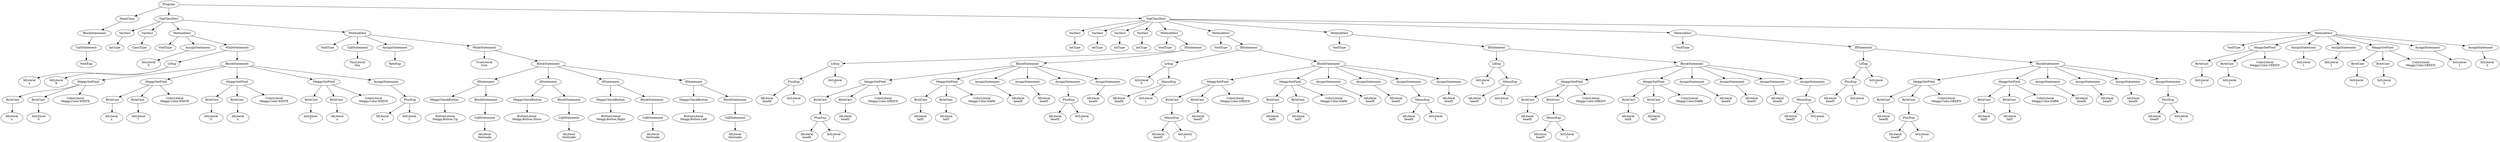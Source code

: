 digraph ASTGraph {
0 [ label="Program" ];
1 [ label="MainClass" ];
0 -> 1
2 [ label="BlockStatement" ];
1 -> 2
3 [ label="CallStatement" ];
2 -> 3
4 [ label="NewExp" ];
3 -> 4
5 [ label="TopClassDecl" ];
0 -> 5
6 [ label="VarDecl" ];
5 -> 6
7 [ label="IntType" ];
6 -> 7
8 [ label="VarDecl" ];
5 -> 8
9 [ label="ClassType" ];
8 -> 9
10 [ label="MethodDecl" ];
5 -> 10
11 [ label="VoidType" ];
10 -> 11
12 [ label="AssignStatement" ];
10 -> 12
13 [ label="IntLiteral\n0" ];
12 -> 13
14 [ label="WhileStatement" ];
10 -> 14
15 [ label="LtExp" ];
14 -> 15
16 [ label="IdLiteral\nx" ];
15 -> 16
17 [ label="IntLiteral\n8" ];
15 -> 17
18 [ label="BlockStatement" ];
14 -> 18
19 [ label="MeggySetPixel" ];
18 -> 19
20 [ label="ByteCast" ];
19 -> 20
21 [ label="IdLiteral\nx" ];
20 -> 21
22 [ label="ByteCast" ];
19 -> 22
23 [ label="IntLiteral\n0" ];
22 -> 23
24 [ label="ColorLiteral\nMeggy.Color.WHITE" ];
19 -> 24
25 [ label="MeggySetPixel" ];
18 -> 25
26 [ label="ByteCast" ];
25 -> 26
27 [ label="IdLiteral\nx" ];
26 -> 27
28 [ label="ByteCast" ];
25 -> 28
29 [ label="IntLiteral\n7" ];
28 -> 29
30 [ label="ColorLiteral\nMeggy.Color.WHITE" ];
25 -> 30
31 [ label="MeggySetPixel" ];
18 -> 31
32 [ label="ByteCast" ];
31 -> 32
33 [ label="IntLiteral\n0" ];
32 -> 33
34 [ label="ByteCast" ];
31 -> 34
35 [ label="IdLiteral\nx" ];
34 -> 35
36 [ label="ColorLiteral\nMeggy.Color.WHITE" ];
31 -> 36
37 [ label="MeggySetPixel" ];
18 -> 37
38 [ label="ByteCast" ];
37 -> 38
39 [ label="IntLiteral\n7" ];
38 -> 39
40 [ label="ByteCast" ];
37 -> 40
41 [ label="IdLiteral\nx" ];
40 -> 41
42 [ label="ColorLiteral\nMeggy.Color.WHITE" ];
37 -> 42
43 [ label="AssignStatement" ];
18 -> 43
44 [ label="PlusExp" ];
43 -> 44
45 [ label="IdLiteral\nx" ];
44 -> 45
46 [ label="IntLiteral\n1" ];
44 -> 46
47 [ label="MethodDecl" ];
5 -> 47
48 [ label="VoidType" ];
47 -> 48
49 [ label="CallStatement" ];
47 -> 49
50 [ label="ThisLiteral\nthis" ];
49 -> 50
51 [ label="AssignStatement" ];
47 -> 51
52 [ label="NewExp" ];
51 -> 52
53 [ label="WhileStatement" ];
47 -> 53
54 [ label="TrueLiteral\ntrue" ];
53 -> 54
55 [ label="BlockStatement" ];
53 -> 55
56 [ label="IfStatement" ];
55 -> 56
57 [ label="MeggyCheckButton" ];
56 -> 57
58 [ label="ButtonLiteral\nMeggy.Button.Up" ];
57 -> 58
59 [ label="BlockStatement" ];
56 -> 59
60 [ label="CallStatement" ];
59 -> 60
61 [ label="IdLiteral\ntheSnake" ];
60 -> 61
62 [ label="IfStatement" ];
55 -> 62
63 [ label="MeggyCheckButton" ];
62 -> 63
64 [ label="ButtonLiteral\nMeggy.Button.Down" ];
63 -> 64
65 [ label="BlockStatement" ];
62 -> 65
66 [ label="CallStatement" ];
65 -> 66
67 [ label="IdLiteral\ntheSnake" ];
66 -> 67
68 [ label="IfStatement" ];
55 -> 68
69 [ label="MeggyCheckButton" ];
68 -> 69
70 [ label="ButtonLiteral\nMeggy.Button.Right" ];
69 -> 70
71 [ label="BlockStatement" ];
68 -> 71
72 [ label="CallStatement" ];
71 -> 72
73 [ label="IdLiteral\ntheSnake" ];
72 -> 73
74 [ label="IfStatement" ];
55 -> 74
75 [ label="MeggyCheckButton" ];
74 -> 75
76 [ label="ButtonLiteral\nMeggy.Button.Left" ];
75 -> 76
77 [ label="BlockStatement" ];
74 -> 77
78 [ label="CallStatement" ];
77 -> 78
79 [ label="IdLiteral\ntheSnake" ];
78 -> 79
80 [ label="TopClassDecl" ];
0 -> 80
81 [ label="VarDecl" ];
80 -> 81
82 [ label="IntType" ];
81 -> 82
83 [ label="VarDecl" ];
80 -> 83
84 [ label="IntType" ];
83 -> 84
85 [ label="VarDecl" ];
80 -> 85
86 [ label="IntType" ];
85 -> 86
87 [ label="VarDecl" ];
80 -> 87
88 [ label="IntType" ];
87 -> 88
89 [ label="MethodDecl" ];
80 -> 89
90 [ label="VoidType" ];
89 -> 90
91 [ label="IfStatement" ];
89 -> 91
92 [ label="LtExp" ];
91 -> 92
93 [ label="PlusExp" ];
92 -> 93
94 [ label="IdLiteral\nheadX" ];
93 -> 94
95 [ label="IntLiteral\n1" ];
93 -> 95
96 [ label="IntLiteral\n7" ];
92 -> 96
97 [ label="BlockStatement" ];
91 -> 97
98 [ label="MeggySetPixel" ];
97 -> 98
99 [ label="ByteCast" ];
98 -> 99
100 [ label="PlusExp" ];
99 -> 100
101 [ label="IdLiteral\nheadX" ];
100 -> 101
102 [ label="IntLiteral\n1" ];
100 -> 102
103 [ label="ByteCast" ];
98 -> 103
104 [ label="IdLiteral\nheadY" ];
103 -> 104
105 [ label="ColorLiteral\nMeggy.Color.GREEN" ];
98 -> 105
106 [ label="MeggySetPixel" ];
97 -> 106
107 [ label="ByteCast" ];
106 -> 107
108 [ label="IdLiteral\ntailX" ];
107 -> 108
109 [ label="ByteCast" ];
106 -> 109
110 [ label="IdLiteral\ntailY" ];
109 -> 110
111 [ label="ColorLiteral\nMeggy.Color.DARK" ];
106 -> 111
112 [ label="AssignStatement" ];
97 -> 112
113 [ label="IdLiteral\nheadX" ];
112 -> 113
114 [ label="AssignStatement" ];
97 -> 114
115 [ label="IdLiteral\nheadY" ];
114 -> 115
116 [ label="AssignStatement" ];
97 -> 116
117 [ label="PlusExp" ];
116 -> 117
118 [ label="IdLiteral\nheadX" ];
117 -> 118
119 [ label="IntLiteral\n1" ];
117 -> 119
120 [ label="AssignStatement" ];
97 -> 120
121 [ label="IdLiteral\nheadY" ];
120 -> 121
122 [ label="MethodDecl" ];
80 -> 122
123 [ label="VoidType" ];
122 -> 123
124 [ label="IfStatement" ];
122 -> 124
125 [ label="LtExp" ];
124 -> 125
126 [ label="IntLiteral\n0" ];
125 -> 126
127 [ label="MinusExp" ];
125 -> 127
128 [ label="IdLiteral\nheadX" ];
127 -> 128
129 [ label="IntLiteral\n1" ];
127 -> 129
130 [ label="BlockStatement" ];
124 -> 130
131 [ label="MeggySetPixel" ];
130 -> 131
132 [ label="ByteCast" ];
131 -> 132
133 [ label="MinusExp" ];
132 -> 133
134 [ label="IdLiteral\nheadX" ];
133 -> 134
135 [ label="IntLiteral\n1" ];
133 -> 135
136 [ label="ByteCast" ];
131 -> 136
137 [ label="IdLiteral\nheadY" ];
136 -> 137
138 [ label="ColorLiteral\nMeggy.Color.GREEN" ];
131 -> 138
139 [ label="MeggySetPixel" ];
130 -> 139
140 [ label="ByteCast" ];
139 -> 140
141 [ label="IdLiteral\ntailX" ];
140 -> 141
142 [ label="ByteCast" ];
139 -> 142
143 [ label="IdLiteral\ntailY" ];
142 -> 143
144 [ label="ColorLiteral\nMeggy.Color.DARK" ];
139 -> 144
145 [ label="AssignStatement" ];
130 -> 145
146 [ label="IdLiteral\nheadX" ];
145 -> 146
147 [ label="AssignStatement" ];
130 -> 147
148 [ label="IdLiteral\nheadY" ];
147 -> 148
149 [ label="AssignStatement" ];
130 -> 149
150 [ label="MinusExp" ];
149 -> 150
151 [ label="IdLiteral\nheadX" ];
150 -> 151
152 [ label="IntLiteral\n1" ];
150 -> 152
153 [ label="AssignStatement" ];
130 -> 153
154 [ label="IdLiteral\nheadY" ];
153 -> 154
155 [ label="MethodDecl" ];
80 -> 155
156 [ label="VoidType" ];
155 -> 156
157 [ label="IfStatement" ];
155 -> 157
158 [ label="LtExp" ];
157 -> 158
159 [ label="IntLiteral\n0" ];
158 -> 159
160 [ label="MinusExp" ];
158 -> 160
161 [ label="IdLiteral\nheadY" ];
160 -> 161
162 [ label="IntLiteral\n1" ];
160 -> 162
163 [ label="BlockStatement" ];
157 -> 163
164 [ label="MeggySetPixel" ];
163 -> 164
165 [ label="ByteCast" ];
164 -> 165
166 [ label="IdLiteral\nheadX" ];
165 -> 166
167 [ label="ByteCast" ];
164 -> 167
168 [ label="MinusExp" ];
167 -> 168
169 [ label="IdLiteral\nheadY" ];
168 -> 169
170 [ label="IntLiteral\n1" ];
168 -> 170
171 [ label="ColorLiteral\nMeggy.Color.GREEN" ];
164 -> 171
172 [ label="MeggySetPixel" ];
163 -> 172
173 [ label="ByteCast" ];
172 -> 173
174 [ label="IdLiteral\ntailX" ];
173 -> 174
175 [ label="ByteCast" ];
172 -> 175
176 [ label="IdLiteral\ntailY" ];
175 -> 176
177 [ label="ColorLiteral\nMeggy.Color.DARK" ];
172 -> 177
178 [ label="AssignStatement" ];
163 -> 178
179 [ label="IdLiteral\nheadX" ];
178 -> 179
180 [ label="AssignStatement" ];
163 -> 180
181 [ label="IdLiteral\nheadY" ];
180 -> 181
182 [ label="AssignStatement" ];
163 -> 182
183 [ label="IdLiteral\nheadX" ];
182 -> 183
184 [ label="AssignStatement" ];
163 -> 184
185 [ label="MinusExp" ];
184 -> 185
186 [ label="IdLiteral\nheadY" ];
185 -> 186
187 [ label="IntLiteral\n1" ];
185 -> 187
188 [ label="MethodDecl" ];
80 -> 188
189 [ label="VoidType" ];
188 -> 189
190 [ label="IfStatement" ];
188 -> 190
191 [ label="LtExp" ];
190 -> 191
192 [ label="PlusExp" ];
191 -> 192
193 [ label="IdLiteral\nheadY" ];
192 -> 193
194 [ label="IntLiteral\n1" ];
192 -> 194
195 [ label="IntLiteral\n7" ];
191 -> 195
196 [ label="BlockStatement" ];
190 -> 196
197 [ label="MeggySetPixel" ];
196 -> 197
198 [ label="ByteCast" ];
197 -> 198
199 [ label="IdLiteral\nheadX" ];
198 -> 199
200 [ label="ByteCast" ];
197 -> 200
201 [ label="PlusExp" ];
200 -> 201
202 [ label="IdLiteral\nheadY" ];
201 -> 202
203 [ label="IntLiteral\n1" ];
201 -> 203
204 [ label="ColorLiteral\nMeggy.Color.GREEN" ];
197 -> 204
205 [ label="MeggySetPixel" ];
196 -> 205
206 [ label="ByteCast" ];
205 -> 206
207 [ label="IdLiteral\ntailX" ];
206 -> 207
208 [ label="ByteCast" ];
205 -> 208
209 [ label="IdLiteral\ntailY" ];
208 -> 209
210 [ label="ColorLiteral\nMeggy.Color.DARK" ];
205 -> 210
211 [ label="AssignStatement" ];
196 -> 211
212 [ label="IdLiteral\nheadX" ];
211 -> 212
213 [ label="AssignStatement" ];
196 -> 213
214 [ label="IdLiteral\nheadY" ];
213 -> 214
215 [ label="AssignStatement" ];
196 -> 215
216 [ label="IdLiteral\nheadX" ];
215 -> 216
217 [ label="AssignStatement" ];
196 -> 217
218 [ label="PlusExp" ];
217 -> 218
219 [ label="IdLiteral\nheadY" ];
218 -> 219
220 [ label="IntLiteral\n1" ];
218 -> 220
221 [ label="MethodDecl" ];
80 -> 221
222 [ label="VoidType" ];
221 -> 222
223 [ label="MeggySetPixel" ];
221 -> 223
224 [ label="ByteCast" ];
223 -> 224
225 [ label="IntLiteral\n1" ];
224 -> 225
226 [ label="ByteCast" ];
223 -> 226
227 [ label="IntLiteral\n1" ];
226 -> 227
228 [ label="ColorLiteral\nMeggy.Color.GREEN" ];
223 -> 228
229 [ label="AssignStatement" ];
221 -> 229
230 [ label="IntLiteral\n1" ];
229 -> 230
231 [ label="AssignStatement" ];
221 -> 231
232 [ label="IntLiteral\n1" ];
231 -> 232
233 [ label="MeggySetPixel" ];
221 -> 233
234 [ label="ByteCast" ];
233 -> 234
235 [ label="IntLiteral\n1" ];
234 -> 235
236 [ label="ByteCast" ];
233 -> 236
237 [ label="IntLiteral\n2" ];
236 -> 237
238 [ label="ColorLiteral\nMeggy.Color.GREEN" ];
233 -> 238
239 [ label="AssignStatement" ];
221 -> 239
240 [ label="IntLiteral\n1" ];
239 -> 240
241 [ label="AssignStatement" ];
221 -> 241
242 [ label="IntLiteral\n2" ];
241 -> 242
}
